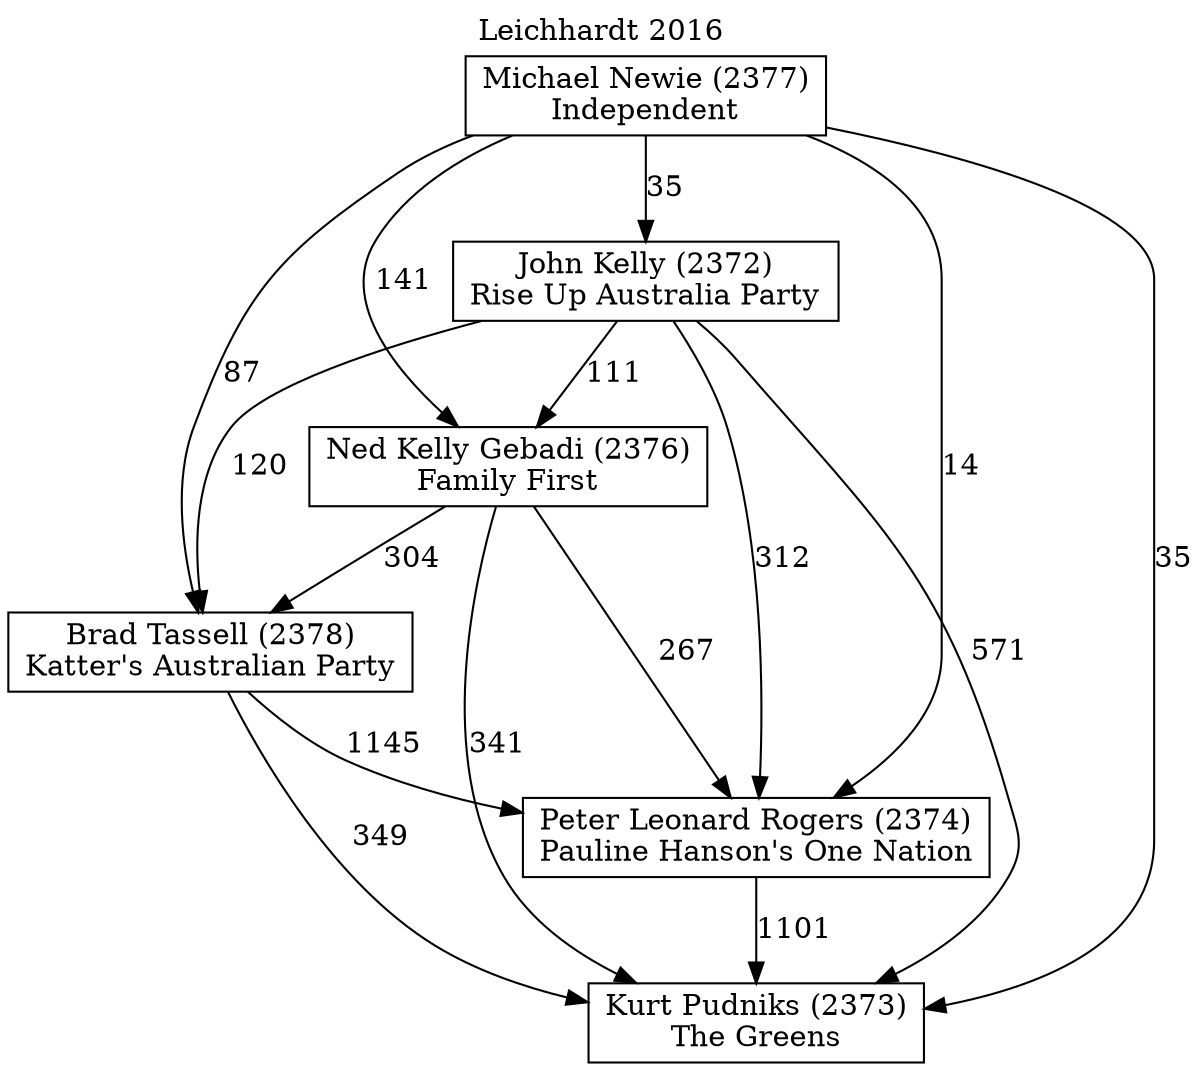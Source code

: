 // House preference flow
digraph "Kurt Pudniks (2373)_Leichhardt_2016" {
	graph [label="Leichhardt 2016" labelloc=t mclimit=10]
	node [shape=box]
	"Brad Tassell (2378)" [label="Brad Tassell (2378)
Katter's Australian Party"]
	"Michael Newie (2377)" [label="Michael Newie (2377)
Independent"]
	"Kurt Pudniks (2373)" [label="Kurt Pudniks (2373)
The Greens"]
	"Ned Kelly Gebadi (2376)" [label="Ned Kelly Gebadi (2376)
Family First"]
	"John Kelly (2372)" [label="John Kelly (2372)
Rise Up Australia Party"]
	"Peter Leonard Rogers (2374)" [label="Peter Leonard Rogers (2374)
Pauline Hanson's One Nation"]
	"Michael Newie (2377)" -> "Brad Tassell (2378)" [label=87]
	"John Kelly (2372)" -> "Ned Kelly Gebadi (2376)" [label=111]
	"Michael Newie (2377)" -> "John Kelly (2372)" [label=35]
	"Ned Kelly Gebadi (2376)" -> "Kurt Pudniks (2373)" [label=341]
	"Brad Tassell (2378)" -> "Peter Leonard Rogers (2374)" [label=1145]
	"Brad Tassell (2378)" -> "Kurt Pudniks (2373)" [label=349]
	"Ned Kelly Gebadi (2376)" -> "Brad Tassell (2378)" [label=304]
	"John Kelly (2372)" -> "Brad Tassell (2378)" [label=120]
	"Peter Leonard Rogers (2374)" -> "Kurt Pudniks (2373)" [label=1101]
	"Michael Newie (2377)" -> "Ned Kelly Gebadi (2376)" [label=141]
	"Michael Newie (2377)" -> "Peter Leonard Rogers (2374)" [label=14]
	"Ned Kelly Gebadi (2376)" -> "Peter Leonard Rogers (2374)" [label=267]
	"John Kelly (2372)" -> "Kurt Pudniks (2373)" [label=571]
	"Michael Newie (2377)" -> "Kurt Pudniks (2373)" [label=35]
	"John Kelly (2372)" -> "Peter Leonard Rogers (2374)" [label=312]
}
